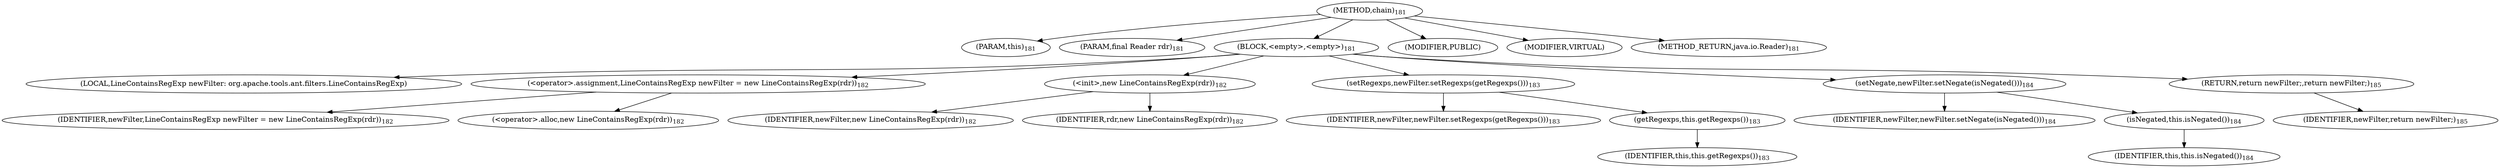 digraph "chain" {  
"272" [label = <(METHOD,chain)<SUB>181</SUB>> ]
"23" [label = <(PARAM,this)<SUB>181</SUB>> ]
"273" [label = <(PARAM,final Reader rdr)<SUB>181</SUB>> ]
"274" [label = <(BLOCK,&lt;empty&gt;,&lt;empty&gt;)<SUB>181</SUB>> ]
"21" [label = <(LOCAL,LineContainsRegExp newFilter: org.apache.tools.ant.filters.LineContainsRegExp)> ]
"275" [label = <(&lt;operator&gt;.assignment,LineContainsRegExp newFilter = new LineContainsRegExp(rdr))<SUB>182</SUB>> ]
"276" [label = <(IDENTIFIER,newFilter,LineContainsRegExp newFilter = new LineContainsRegExp(rdr))<SUB>182</SUB>> ]
"277" [label = <(&lt;operator&gt;.alloc,new LineContainsRegExp(rdr))<SUB>182</SUB>> ]
"278" [label = <(&lt;init&gt;,new LineContainsRegExp(rdr))<SUB>182</SUB>> ]
"20" [label = <(IDENTIFIER,newFilter,new LineContainsRegExp(rdr))<SUB>182</SUB>> ]
"279" [label = <(IDENTIFIER,rdr,new LineContainsRegExp(rdr))<SUB>182</SUB>> ]
"280" [label = <(setRegexps,newFilter.setRegexps(getRegexps()))<SUB>183</SUB>> ]
"281" [label = <(IDENTIFIER,newFilter,newFilter.setRegexps(getRegexps()))<SUB>183</SUB>> ]
"282" [label = <(getRegexps,this.getRegexps())<SUB>183</SUB>> ]
"22" [label = <(IDENTIFIER,this,this.getRegexps())<SUB>183</SUB>> ]
"283" [label = <(setNegate,newFilter.setNegate(isNegated()))<SUB>184</SUB>> ]
"284" [label = <(IDENTIFIER,newFilter,newFilter.setNegate(isNegated()))<SUB>184</SUB>> ]
"285" [label = <(isNegated,this.isNegated())<SUB>184</SUB>> ]
"24" [label = <(IDENTIFIER,this,this.isNegated())<SUB>184</SUB>> ]
"286" [label = <(RETURN,return newFilter;,return newFilter;)<SUB>185</SUB>> ]
"287" [label = <(IDENTIFIER,newFilter,return newFilter;)<SUB>185</SUB>> ]
"288" [label = <(MODIFIER,PUBLIC)> ]
"289" [label = <(MODIFIER,VIRTUAL)> ]
"290" [label = <(METHOD_RETURN,java.io.Reader)<SUB>181</SUB>> ]
  "272" -> "23" 
  "272" -> "273" 
  "272" -> "274" 
  "272" -> "288" 
  "272" -> "289" 
  "272" -> "290" 
  "274" -> "21" 
  "274" -> "275" 
  "274" -> "278" 
  "274" -> "280" 
  "274" -> "283" 
  "274" -> "286" 
  "275" -> "276" 
  "275" -> "277" 
  "278" -> "20" 
  "278" -> "279" 
  "280" -> "281" 
  "280" -> "282" 
  "282" -> "22" 
  "283" -> "284" 
  "283" -> "285" 
  "285" -> "24" 
  "286" -> "287" 
}
